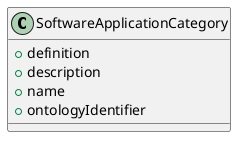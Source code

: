 @startuml
class SoftwareApplicationCategory {
+definition
+description
+name
+ontologyIdentifier

}

@enduml